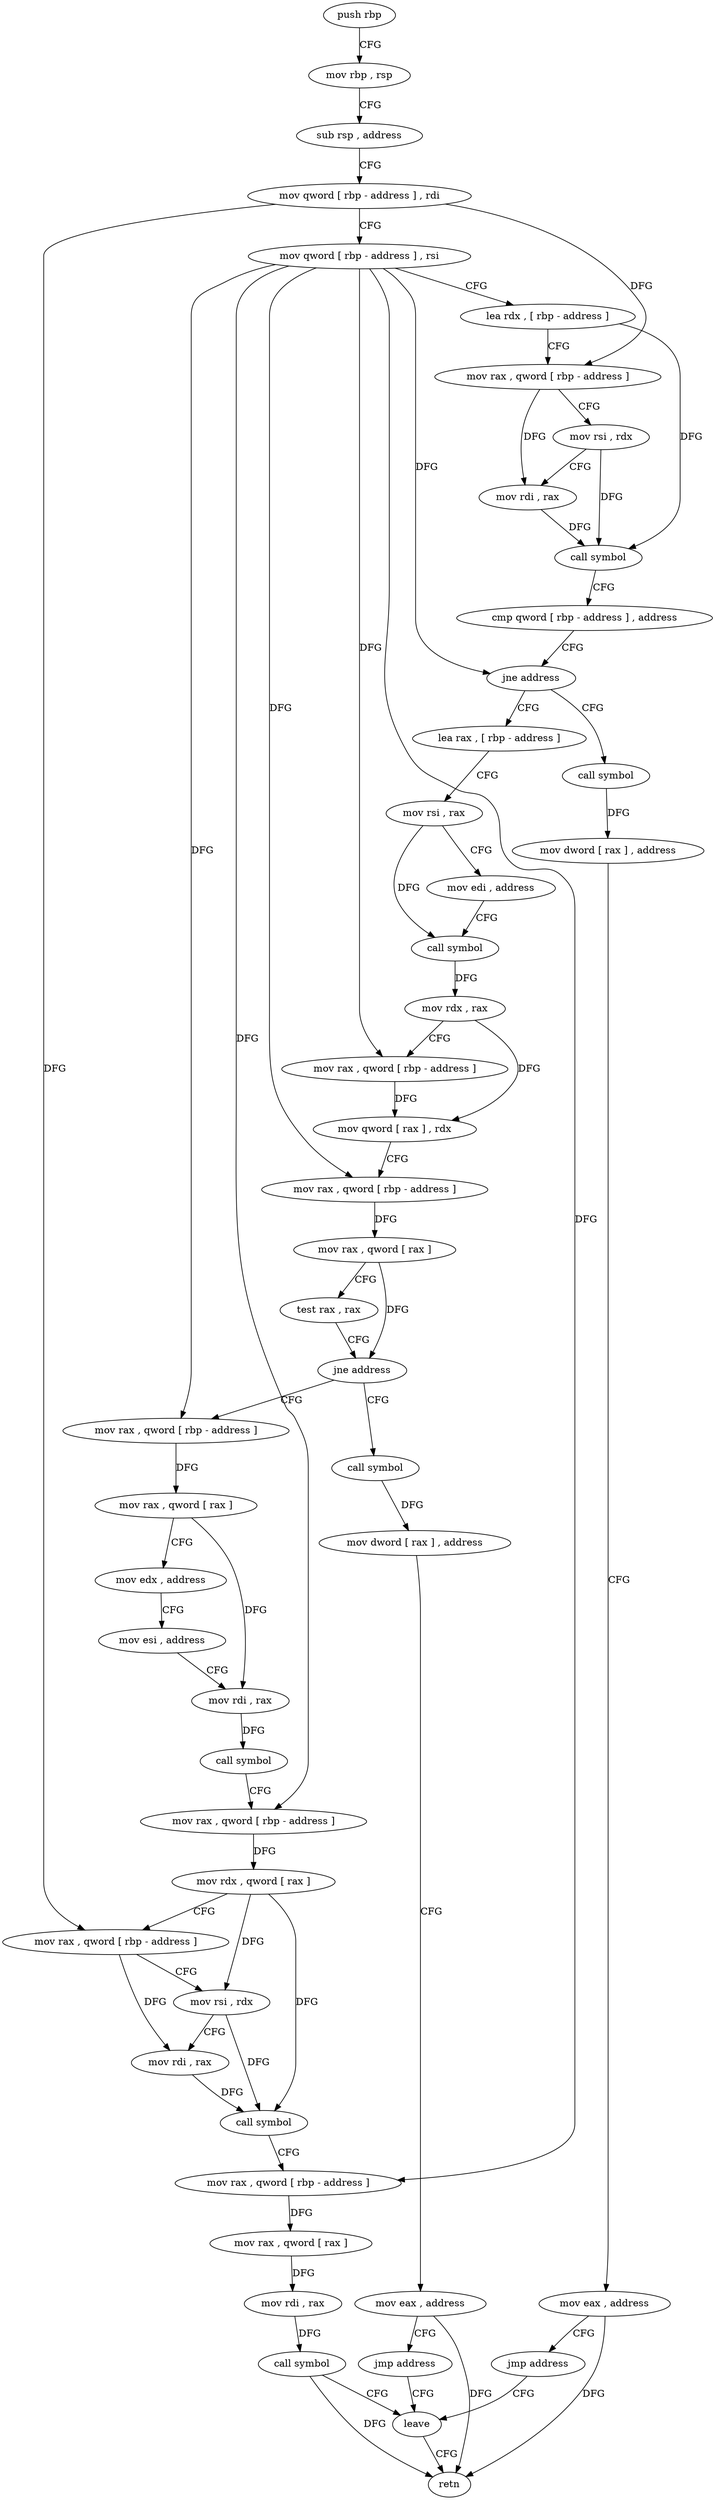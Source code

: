 digraph "func" {
"152899" [label = "push rbp" ]
"152900" [label = "mov rbp , rsp" ]
"152903" [label = "sub rsp , address" ]
"152910" [label = "mov qword [ rbp - address ] , rdi" ]
"152917" [label = "mov qword [ rbp - address ] , rsi" ]
"152924" [label = "lea rdx , [ rbp - address ]" ]
"152931" [label = "mov rax , qword [ rbp - address ]" ]
"152938" [label = "mov rsi , rdx" ]
"152941" [label = "mov rdi , rax" ]
"152944" [label = "call symbol" ]
"152949" [label = "cmp qword [ rbp - address ] , address" ]
"152957" [label = "jne address" ]
"152980" [label = "lea rax , [ rbp - address ]" ]
"152959" [label = "call symbol" ]
"152987" [label = "mov rsi , rax" ]
"152990" [label = "mov edi , address" ]
"152995" [label = "call symbol" ]
"153000" [label = "mov rdx , rax" ]
"153003" [label = "mov rax , qword [ rbp - address ]" ]
"153010" [label = "mov qword [ rax ] , rdx" ]
"153013" [label = "mov rax , qword [ rbp - address ]" ]
"153020" [label = "mov rax , qword [ rax ]" ]
"153023" [label = "test rax , rax" ]
"153026" [label = "jne address" ]
"153046" [label = "mov rax , qword [ rbp - address ]" ]
"153028" [label = "call symbol" ]
"152964" [label = "mov dword [ rax ] , address" ]
"152970" [label = "mov eax , address" ]
"152975" [label = "jmp address" ]
"153120" [label = "leave" ]
"153053" [label = "mov rax , qword [ rax ]" ]
"153056" [label = "mov edx , address" ]
"153061" [label = "mov esi , address" ]
"153066" [label = "mov rdi , rax" ]
"153069" [label = "call symbol" ]
"153074" [label = "mov rax , qword [ rbp - address ]" ]
"153081" [label = "mov rdx , qword [ rax ]" ]
"153084" [label = "mov rax , qword [ rbp - address ]" ]
"153091" [label = "mov rsi , rdx" ]
"153094" [label = "mov rdi , rax" ]
"153097" [label = "call symbol" ]
"153102" [label = "mov rax , qword [ rbp - address ]" ]
"153109" [label = "mov rax , qword [ rax ]" ]
"153112" [label = "mov rdi , rax" ]
"153115" [label = "call symbol" ]
"153033" [label = "mov dword [ rax ] , address" ]
"153039" [label = "mov eax , address" ]
"153044" [label = "jmp address" ]
"153121" [label = "retn" ]
"152899" -> "152900" [ label = "CFG" ]
"152900" -> "152903" [ label = "CFG" ]
"152903" -> "152910" [ label = "CFG" ]
"152910" -> "152917" [ label = "CFG" ]
"152910" -> "152931" [ label = "DFG" ]
"152910" -> "153084" [ label = "DFG" ]
"152917" -> "152924" [ label = "CFG" ]
"152917" -> "152957" [ label = "DFG" ]
"152917" -> "153003" [ label = "DFG" ]
"152917" -> "153013" [ label = "DFG" ]
"152917" -> "153046" [ label = "DFG" ]
"152917" -> "153074" [ label = "DFG" ]
"152917" -> "153102" [ label = "DFG" ]
"152924" -> "152931" [ label = "CFG" ]
"152924" -> "152944" [ label = "DFG" ]
"152931" -> "152938" [ label = "CFG" ]
"152931" -> "152941" [ label = "DFG" ]
"152938" -> "152941" [ label = "CFG" ]
"152938" -> "152944" [ label = "DFG" ]
"152941" -> "152944" [ label = "DFG" ]
"152944" -> "152949" [ label = "CFG" ]
"152949" -> "152957" [ label = "CFG" ]
"152957" -> "152980" [ label = "CFG" ]
"152957" -> "152959" [ label = "CFG" ]
"152980" -> "152987" [ label = "CFG" ]
"152959" -> "152964" [ label = "DFG" ]
"152987" -> "152990" [ label = "CFG" ]
"152987" -> "152995" [ label = "DFG" ]
"152990" -> "152995" [ label = "CFG" ]
"152995" -> "153000" [ label = "DFG" ]
"153000" -> "153003" [ label = "CFG" ]
"153000" -> "153010" [ label = "DFG" ]
"153003" -> "153010" [ label = "DFG" ]
"153010" -> "153013" [ label = "CFG" ]
"153013" -> "153020" [ label = "DFG" ]
"153020" -> "153023" [ label = "CFG" ]
"153020" -> "153026" [ label = "DFG" ]
"153023" -> "153026" [ label = "CFG" ]
"153026" -> "153046" [ label = "CFG" ]
"153026" -> "153028" [ label = "CFG" ]
"153046" -> "153053" [ label = "DFG" ]
"153028" -> "153033" [ label = "DFG" ]
"152964" -> "152970" [ label = "CFG" ]
"152970" -> "152975" [ label = "CFG" ]
"152970" -> "153121" [ label = "DFG" ]
"152975" -> "153120" [ label = "CFG" ]
"153120" -> "153121" [ label = "CFG" ]
"153053" -> "153056" [ label = "CFG" ]
"153053" -> "153066" [ label = "DFG" ]
"153056" -> "153061" [ label = "CFG" ]
"153061" -> "153066" [ label = "CFG" ]
"153066" -> "153069" [ label = "DFG" ]
"153069" -> "153074" [ label = "CFG" ]
"153074" -> "153081" [ label = "DFG" ]
"153081" -> "153084" [ label = "CFG" ]
"153081" -> "153091" [ label = "DFG" ]
"153081" -> "153097" [ label = "DFG" ]
"153084" -> "153091" [ label = "CFG" ]
"153084" -> "153094" [ label = "DFG" ]
"153091" -> "153094" [ label = "CFG" ]
"153091" -> "153097" [ label = "DFG" ]
"153094" -> "153097" [ label = "DFG" ]
"153097" -> "153102" [ label = "CFG" ]
"153102" -> "153109" [ label = "DFG" ]
"153109" -> "153112" [ label = "DFG" ]
"153112" -> "153115" [ label = "DFG" ]
"153115" -> "153120" [ label = "CFG" ]
"153115" -> "153121" [ label = "DFG" ]
"153033" -> "153039" [ label = "CFG" ]
"153039" -> "153044" [ label = "CFG" ]
"153039" -> "153121" [ label = "DFG" ]
"153044" -> "153120" [ label = "CFG" ]
}
